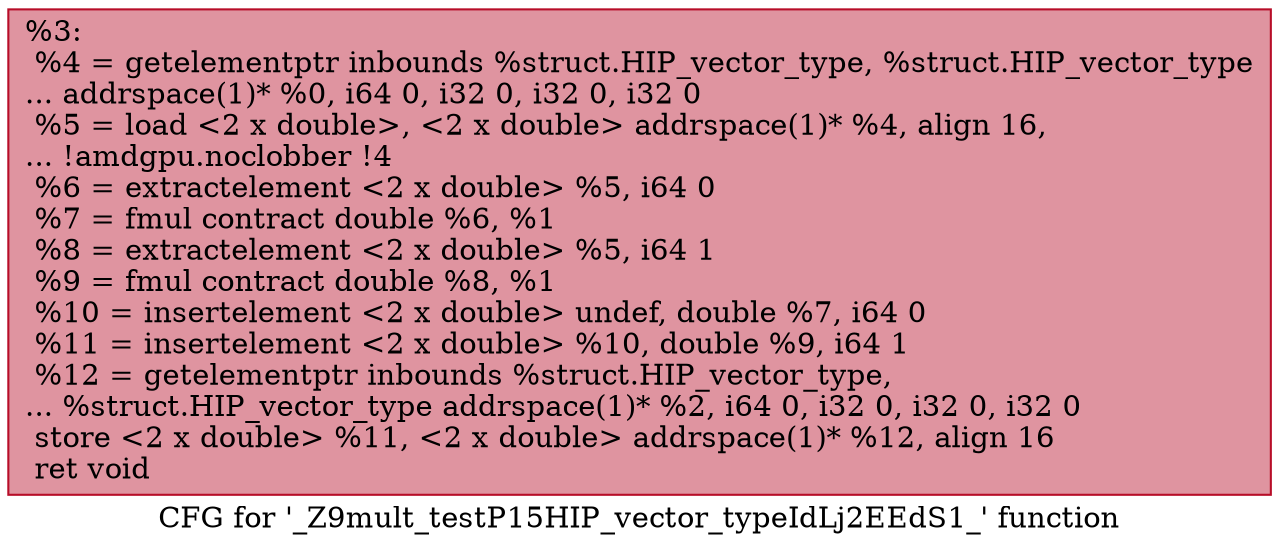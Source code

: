 digraph "CFG for '_Z9mult_testP15HIP_vector_typeIdLj2EEdS1_' function" {
	label="CFG for '_Z9mult_testP15HIP_vector_typeIdLj2EEdS1_' function";

	Node0x47616b0 [shape=record,color="#b70d28ff", style=filled, fillcolor="#b70d2870",label="{%3:\l  %4 = getelementptr inbounds %struct.HIP_vector_type, %struct.HIP_vector_type\l... addrspace(1)* %0, i64 0, i32 0, i32 0, i32 0\l  %5 = load \<2 x double\>, \<2 x double\> addrspace(1)* %4, align 16,\l... !amdgpu.noclobber !4\l  %6 = extractelement \<2 x double\> %5, i64 0\l  %7 = fmul contract double %6, %1\l  %8 = extractelement \<2 x double\> %5, i64 1\l  %9 = fmul contract double %8, %1\l  %10 = insertelement \<2 x double\> undef, double %7, i64 0\l  %11 = insertelement \<2 x double\> %10, double %9, i64 1\l  %12 = getelementptr inbounds %struct.HIP_vector_type,\l... %struct.HIP_vector_type addrspace(1)* %2, i64 0, i32 0, i32 0, i32 0\l  store \<2 x double\> %11, \<2 x double\> addrspace(1)* %12, align 16\l  ret void\l}"];
}
